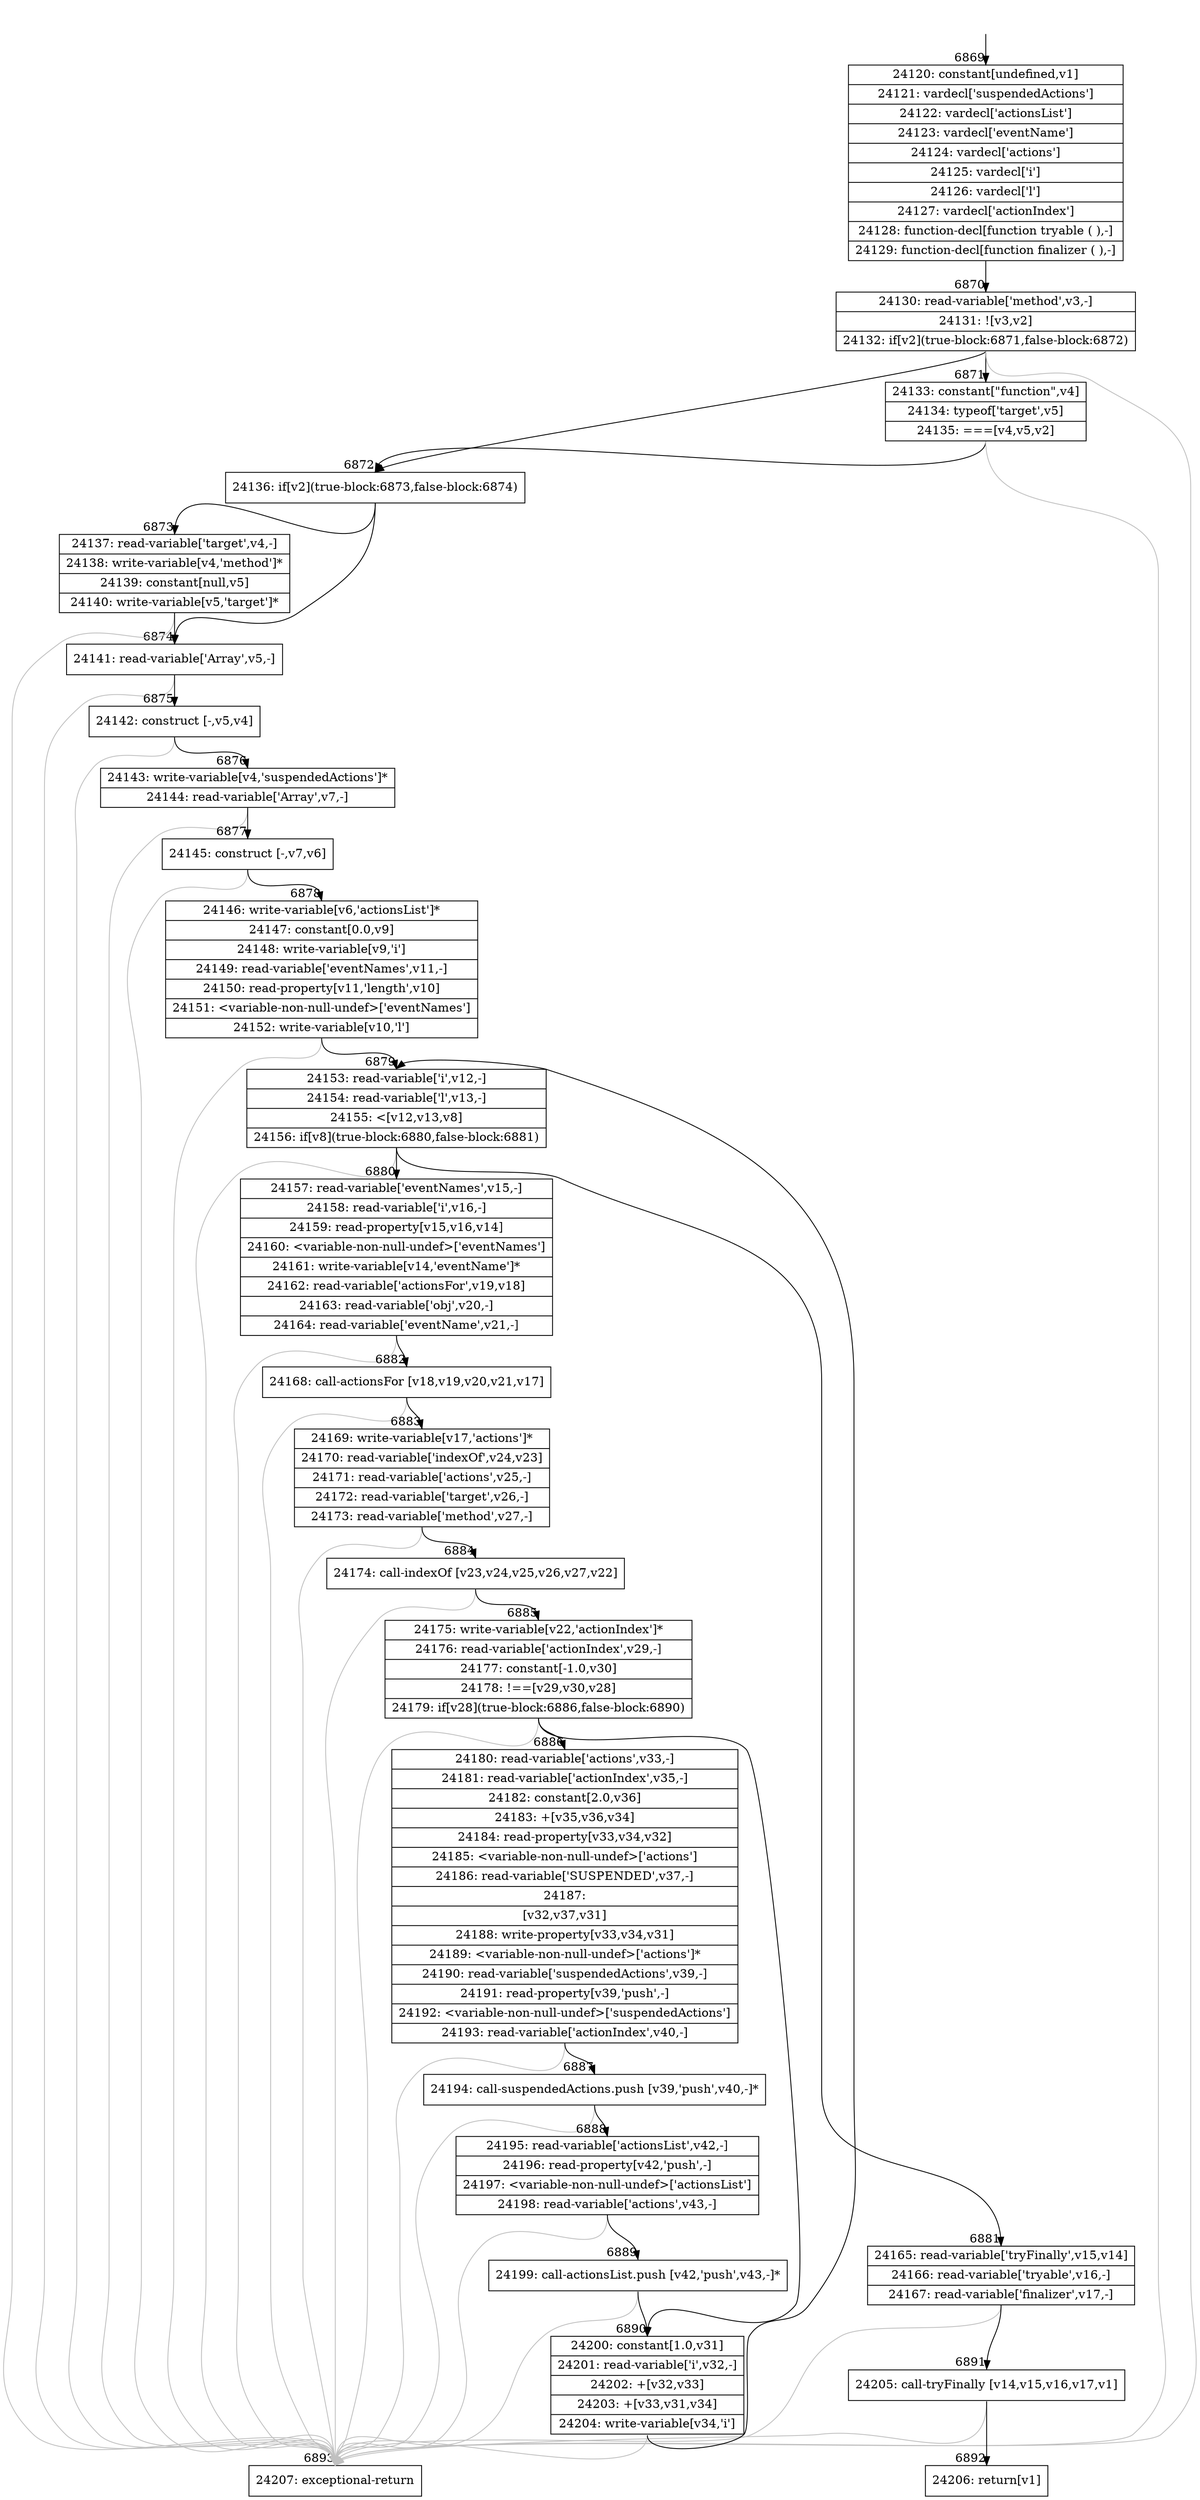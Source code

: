 digraph {
rankdir="TD"
BB_entry566[shape=none,label=""];
BB_entry566 -> BB6869 [tailport=s, headport=n, headlabel="    6869"]
BB6869 [shape=record label="{24120: constant[undefined,v1]|24121: vardecl['suspendedActions']|24122: vardecl['actionsList']|24123: vardecl['eventName']|24124: vardecl['actions']|24125: vardecl['i']|24126: vardecl['l']|24127: vardecl['actionIndex']|24128: function-decl[function tryable ( ),-]|24129: function-decl[function finalizer ( ),-]}" ] 
BB6869 -> BB6870 [tailport=s, headport=n, headlabel="      6870"]
BB6870 [shape=record label="{24130: read-variable['method',v3,-]|24131: ![v3,v2]|24132: if[v2](true-block:6871,false-block:6872)}" ] 
BB6870 -> BB6872 [tailport=s, headport=n, headlabel="      6872"]
BB6870 -> BB6871 [tailport=s, headport=n, headlabel="      6871"]
BB6870 -> BB6893 [tailport=s, headport=n, color=gray, headlabel="      6893"]
BB6871 [shape=record label="{24133: constant[\"function\",v4]|24134: typeof['target',v5]|24135: ===[v4,v5,v2]}" ] 
BB6871 -> BB6872 [tailport=s, headport=n]
BB6871 -> BB6893 [tailport=s, headport=n, color=gray]
BB6872 [shape=record label="{24136: if[v2](true-block:6873,false-block:6874)}" ] 
BB6872 -> BB6873 [tailport=s, headport=n, headlabel="      6873"]
BB6872 -> BB6874 [tailport=s, headport=n, headlabel="      6874"]
BB6873 [shape=record label="{24137: read-variable['target',v4,-]|24138: write-variable[v4,'method']*|24139: constant[null,v5]|24140: write-variable[v5,'target']*}" ] 
BB6873 -> BB6874 [tailport=s, headport=n]
BB6873 -> BB6893 [tailport=s, headport=n, color=gray]
BB6874 [shape=record label="{24141: read-variable['Array',v5,-]}" ] 
BB6874 -> BB6875 [tailport=s, headport=n, headlabel="      6875"]
BB6874 -> BB6893 [tailport=s, headport=n, color=gray]
BB6875 [shape=record label="{24142: construct [-,v5,v4]}" ] 
BB6875 -> BB6876 [tailport=s, headport=n, headlabel="      6876"]
BB6875 -> BB6893 [tailport=s, headport=n, color=gray]
BB6876 [shape=record label="{24143: write-variable[v4,'suspendedActions']*|24144: read-variable['Array',v7,-]}" ] 
BB6876 -> BB6877 [tailport=s, headport=n, headlabel="      6877"]
BB6876 -> BB6893 [tailport=s, headport=n, color=gray]
BB6877 [shape=record label="{24145: construct [-,v7,v6]}" ] 
BB6877 -> BB6878 [tailport=s, headport=n, headlabel="      6878"]
BB6877 -> BB6893 [tailport=s, headport=n, color=gray]
BB6878 [shape=record label="{24146: write-variable[v6,'actionsList']*|24147: constant[0.0,v9]|24148: write-variable[v9,'i']|24149: read-variable['eventNames',v11,-]|24150: read-property[v11,'length',v10]|24151: \<variable-non-null-undef\>['eventNames']|24152: write-variable[v10,'l']}" ] 
BB6878 -> BB6879 [tailport=s, headport=n, headlabel="      6879"]
BB6878 -> BB6893 [tailport=s, headport=n, color=gray]
BB6879 [shape=record label="{24153: read-variable['i',v12,-]|24154: read-variable['l',v13,-]|24155: \<[v12,v13,v8]|24156: if[v8](true-block:6880,false-block:6881)}" ] 
BB6879 -> BB6880 [tailport=s, headport=n, headlabel="      6880"]
BB6879 -> BB6881 [tailport=s, headport=n, headlabel="      6881"]
BB6879 -> BB6893 [tailport=s, headport=n, color=gray]
BB6880 [shape=record label="{24157: read-variable['eventNames',v15,-]|24158: read-variable['i',v16,-]|24159: read-property[v15,v16,v14]|24160: \<variable-non-null-undef\>['eventNames']|24161: write-variable[v14,'eventName']*|24162: read-variable['actionsFor',v19,v18]|24163: read-variable['obj',v20,-]|24164: read-variable['eventName',v21,-]}" ] 
BB6880 -> BB6882 [tailport=s, headport=n, headlabel="      6882"]
BB6880 -> BB6893 [tailport=s, headport=n, color=gray]
BB6881 [shape=record label="{24165: read-variable['tryFinally',v15,v14]|24166: read-variable['tryable',v16,-]|24167: read-variable['finalizer',v17,-]}" ] 
BB6881 -> BB6891 [tailport=s, headport=n, headlabel="      6891"]
BB6881 -> BB6893 [tailport=s, headport=n, color=gray]
BB6882 [shape=record label="{24168: call-actionsFor [v18,v19,v20,v21,v17]}" ] 
BB6882 -> BB6883 [tailport=s, headport=n, headlabel="      6883"]
BB6882 -> BB6893 [tailport=s, headport=n, color=gray]
BB6883 [shape=record label="{24169: write-variable[v17,'actions']*|24170: read-variable['indexOf',v24,v23]|24171: read-variable['actions',v25,-]|24172: read-variable['target',v26,-]|24173: read-variable['method',v27,-]}" ] 
BB6883 -> BB6884 [tailport=s, headport=n, headlabel="      6884"]
BB6883 -> BB6893 [tailport=s, headport=n, color=gray]
BB6884 [shape=record label="{24174: call-indexOf [v23,v24,v25,v26,v27,v22]}" ] 
BB6884 -> BB6885 [tailport=s, headport=n, headlabel="      6885"]
BB6884 -> BB6893 [tailport=s, headport=n, color=gray]
BB6885 [shape=record label="{24175: write-variable[v22,'actionIndex']*|24176: read-variable['actionIndex',v29,-]|24177: constant[-1.0,v30]|24178: !==[v29,v30,v28]|24179: if[v28](true-block:6886,false-block:6890)}" ] 
BB6885 -> BB6886 [tailport=s, headport=n, headlabel="      6886"]
BB6885 -> BB6890 [tailport=s, headport=n, headlabel="      6890"]
BB6885 -> BB6893 [tailport=s, headport=n, color=gray]
BB6886 [shape=record label="{24180: read-variable['actions',v33,-]|24181: read-variable['actionIndex',v35,-]|24182: constant[2.0,v36]|24183: +[v35,v36,v34]|24184: read-property[v33,v34,v32]|24185: \<variable-non-null-undef\>['actions']|24186: read-variable['SUSPENDED',v37,-]|24187: |[v32,v37,v31]|24188: write-property[v33,v34,v31]|24189: \<variable-non-null-undef\>['actions']*|24190: read-variable['suspendedActions',v39,-]|24191: read-property[v39,'push',-]|24192: \<variable-non-null-undef\>['suspendedActions']|24193: read-variable['actionIndex',v40,-]}" ] 
BB6886 -> BB6887 [tailport=s, headport=n, headlabel="      6887"]
BB6886 -> BB6893 [tailport=s, headport=n, color=gray]
BB6887 [shape=record label="{24194: call-suspendedActions.push [v39,'push',v40,-]*}" ] 
BB6887 -> BB6888 [tailport=s, headport=n, headlabel="      6888"]
BB6887 -> BB6893 [tailport=s, headport=n, color=gray]
BB6888 [shape=record label="{24195: read-variable['actionsList',v42,-]|24196: read-property[v42,'push',-]|24197: \<variable-non-null-undef\>['actionsList']|24198: read-variable['actions',v43,-]}" ] 
BB6888 -> BB6889 [tailport=s, headport=n, headlabel="      6889"]
BB6888 -> BB6893 [tailport=s, headport=n, color=gray]
BB6889 [shape=record label="{24199: call-actionsList.push [v42,'push',v43,-]*}" ] 
BB6889 -> BB6890 [tailport=s, headport=n]
BB6889 -> BB6893 [tailport=s, headport=n, color=gray]
BB6890 [shape=record label="{24200: constant[1.0,v31]|24201: read-variable['i',v32,-]|24202: +[v32,v33]|24203: +[v33,v31,v34]|24204: write-variable[v34,'i']}" ] 
BB6890 -> BB6879 [tailport=s, headport=n]
BB6890 -> BB6893 [tailport=s, headport=n, color=gray]
BB6891 [shape=record label="{24205: call-tryFinally [v14,v15,v16,v17,v1]}" ] 
BB6891 -> BB6892 [tailport=s, headport=n, headlabel="      6892"]
BB6891 -> BB6893 [tailport=s, headport=n, color=gray]
BB6892 [shape=record label="{24206: return[v1]}" ] 
BB6893 [shape=record label="{24207: exceptional-return}" ] 
//#$~ 12832
}
